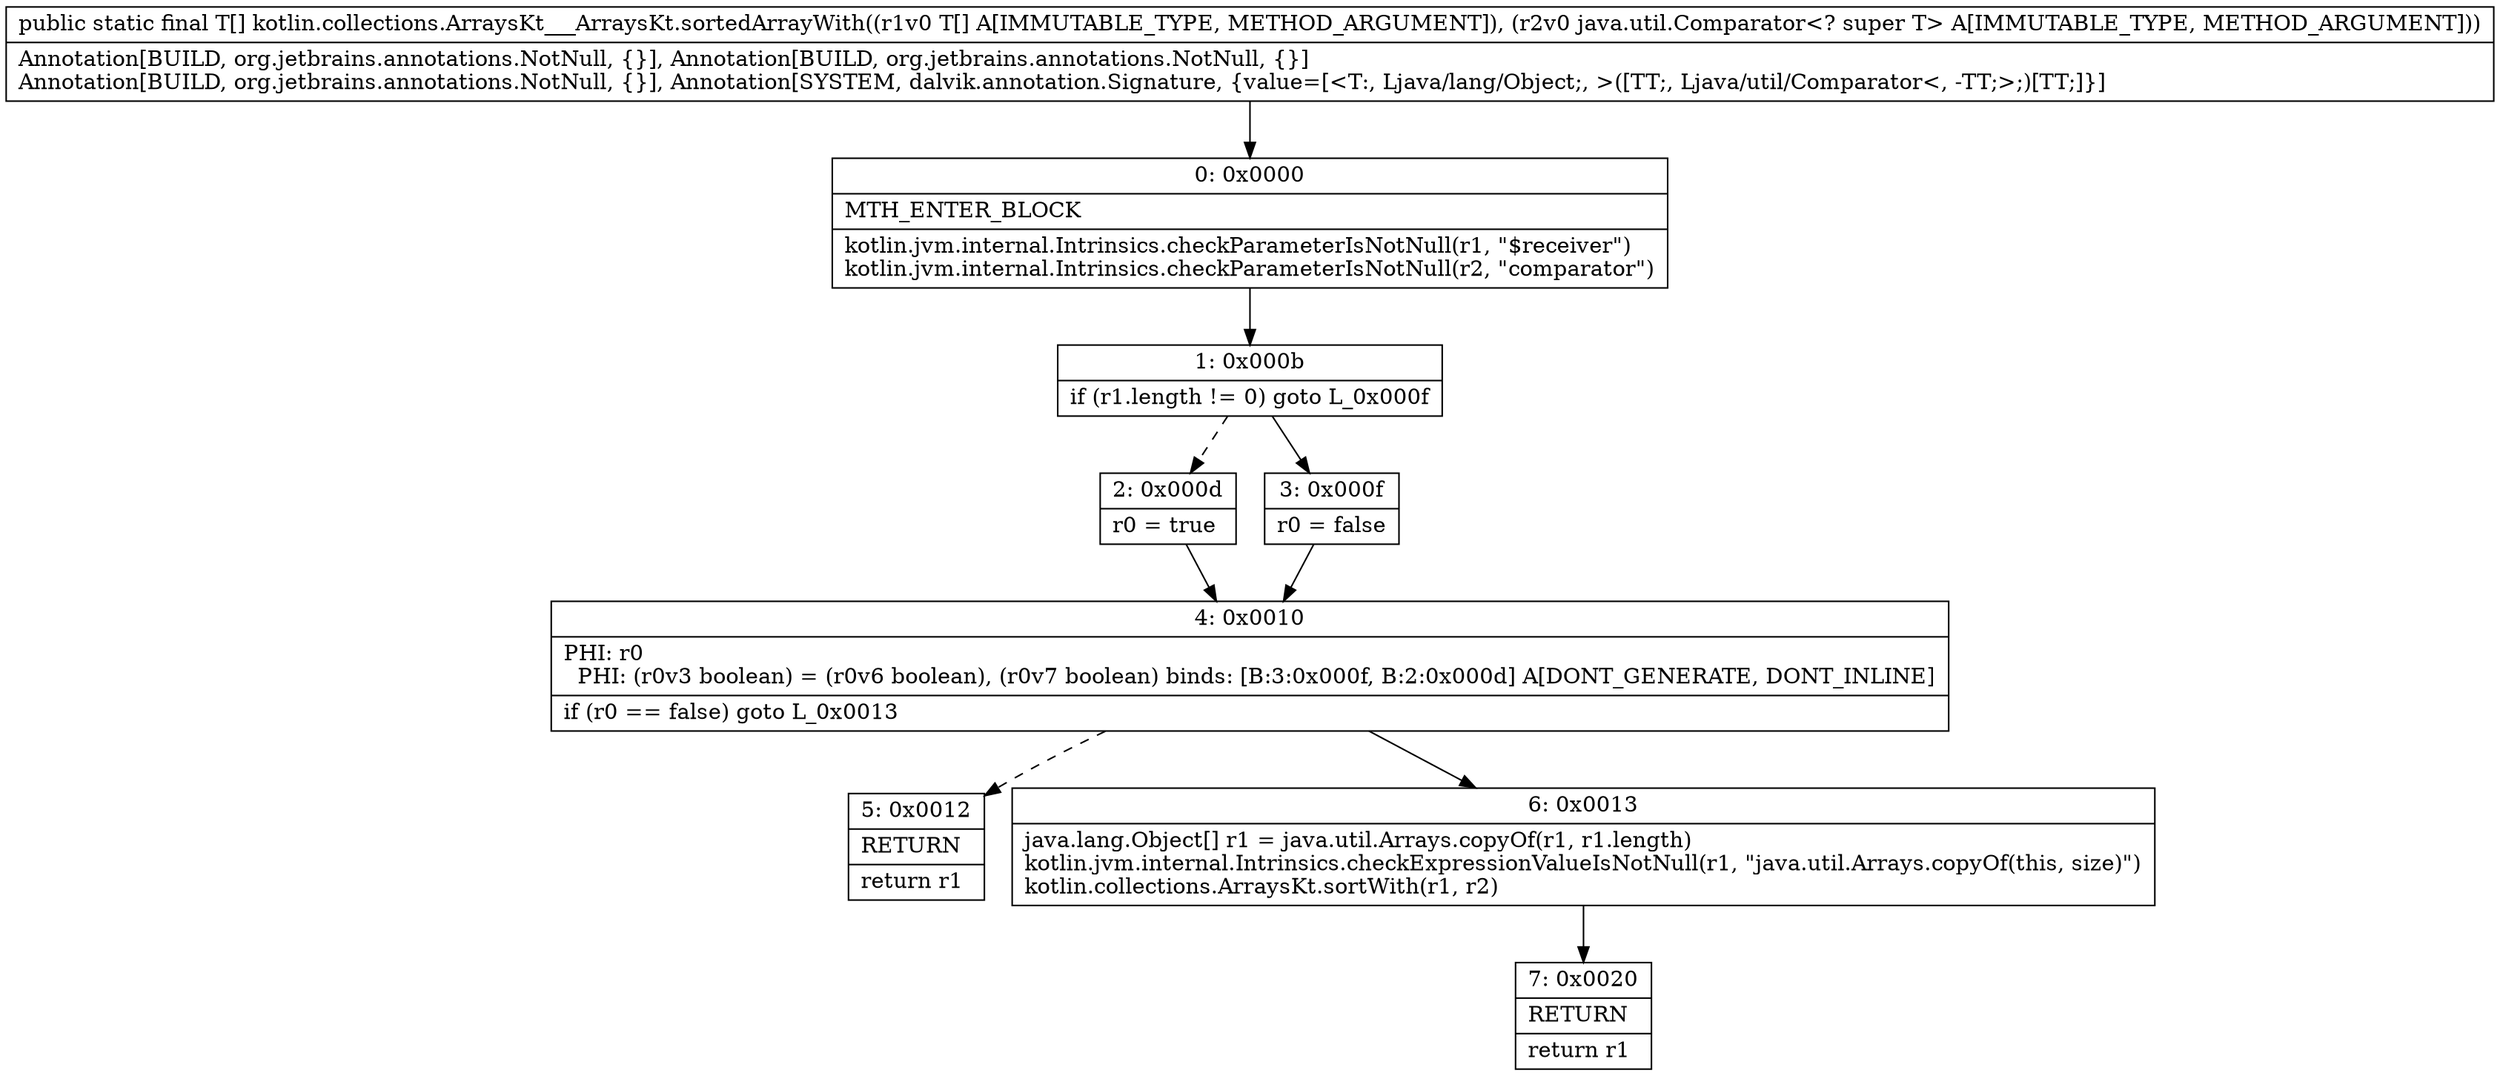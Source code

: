 digraph "CFG forkotlin.collections.ArraysKt___ArraysKt.sortedArrayWith([Ljava\/lang\/Object;Ljava\/util\/Comparator;)[Ljava\/lang\/Object;" {
Node_0 [shape=record,label="{0\:\ 0x0000|MTH_ENTER_BLOCK\l|kotlin.jvm.internal.Intrinsics.checkParameterIsNotNull(r1, \"$receiver\")\lkotlin.jvm.internal.Intrinsics.checkParameterIsNotNull(r2, \"comparator\")\l}"];
Node_1 [shape=record,label="{1\:\ 0x000b|if (r1.length != 0) goto L_0x000f\l}"];
Node_2 [shape=record,label="{2\:\ 0x000d|r0 = true\l}"];
Node_3 [shape=record,label="{3\:\ 0x000f|r0 = false\l}"];
Node_4 [shape=record,label="{4\:\ 0x0010|PHI: r0 \l  PHI: (r0v3 boolean) = (r0v6 boolean), (r0v7 boolean) binds: [B:3:0x000f, B:2:0x000d] A[DONT_GENERATE, DONT_INLINE]\l|if (r0 == false) goto L_0x0013\l}"];
Node_5 [shape=record,label="{5\:\ 0x0012|RETURN\l|return r1\l}"];
Node_6 [shape=record,label="{6\:\ 0x0013|java.lang.Object[] r1 = java.util.Arrays.copyOf(r1, r1.length)\lkotlin.jvm.internal.Intrinsics.checkExpressionValueIsNotNull(r1, \"java.util.Arrays.copyOf(this, size)\")\lkotlin.collections.ArraysKt.sortWith(r1, r2)\l}"];
Node_7 [shape=record,label="{7\:\ 0x0020|RETURN\l|return r1\l}"];
MethodNode[shape=record,label="{public static final T[] kotlin.collections.ArraysKt___ArraysKt.sortedArrayWith((r1v0 T[] A[IMMUTABLE_TYPE, METHOD_ARGUMENT]), (r2v0 java.util.Comparator\<? super T\> A[IMMUTABLE_TYPE, METHOD_ARGUMENT]))  | Annotation[BUILD, org.jetbrains.annotations.NotNull, \{\}], Annotation[BUILD, org.jetbrains.annotations.NotNull, \{\}]\lAnnotation[BUILD, org.jetbrains.annotations.NotNull, \{\}], Annotation[SYSTEM, dalvik.annotation.Signature, \{value=[\<T:, Ljava\/lang\/Object;, \>([TT;, Ljava\/util\/Comparator\<, \-TT;\>;)[TT;]\}]\l}"];
MethodNode -> Node_0;
Node_0 -> Node_1;
Node_1 -> Node_2[style=dashed];
Node_1 -> Node_3;
Node_2 -> Node_4;
Node_3 -> Node_4;
Node_4 -> Node_5[style=dashed];
Node_4 -> Node_6;
Node_6 -> Node_7;
}

